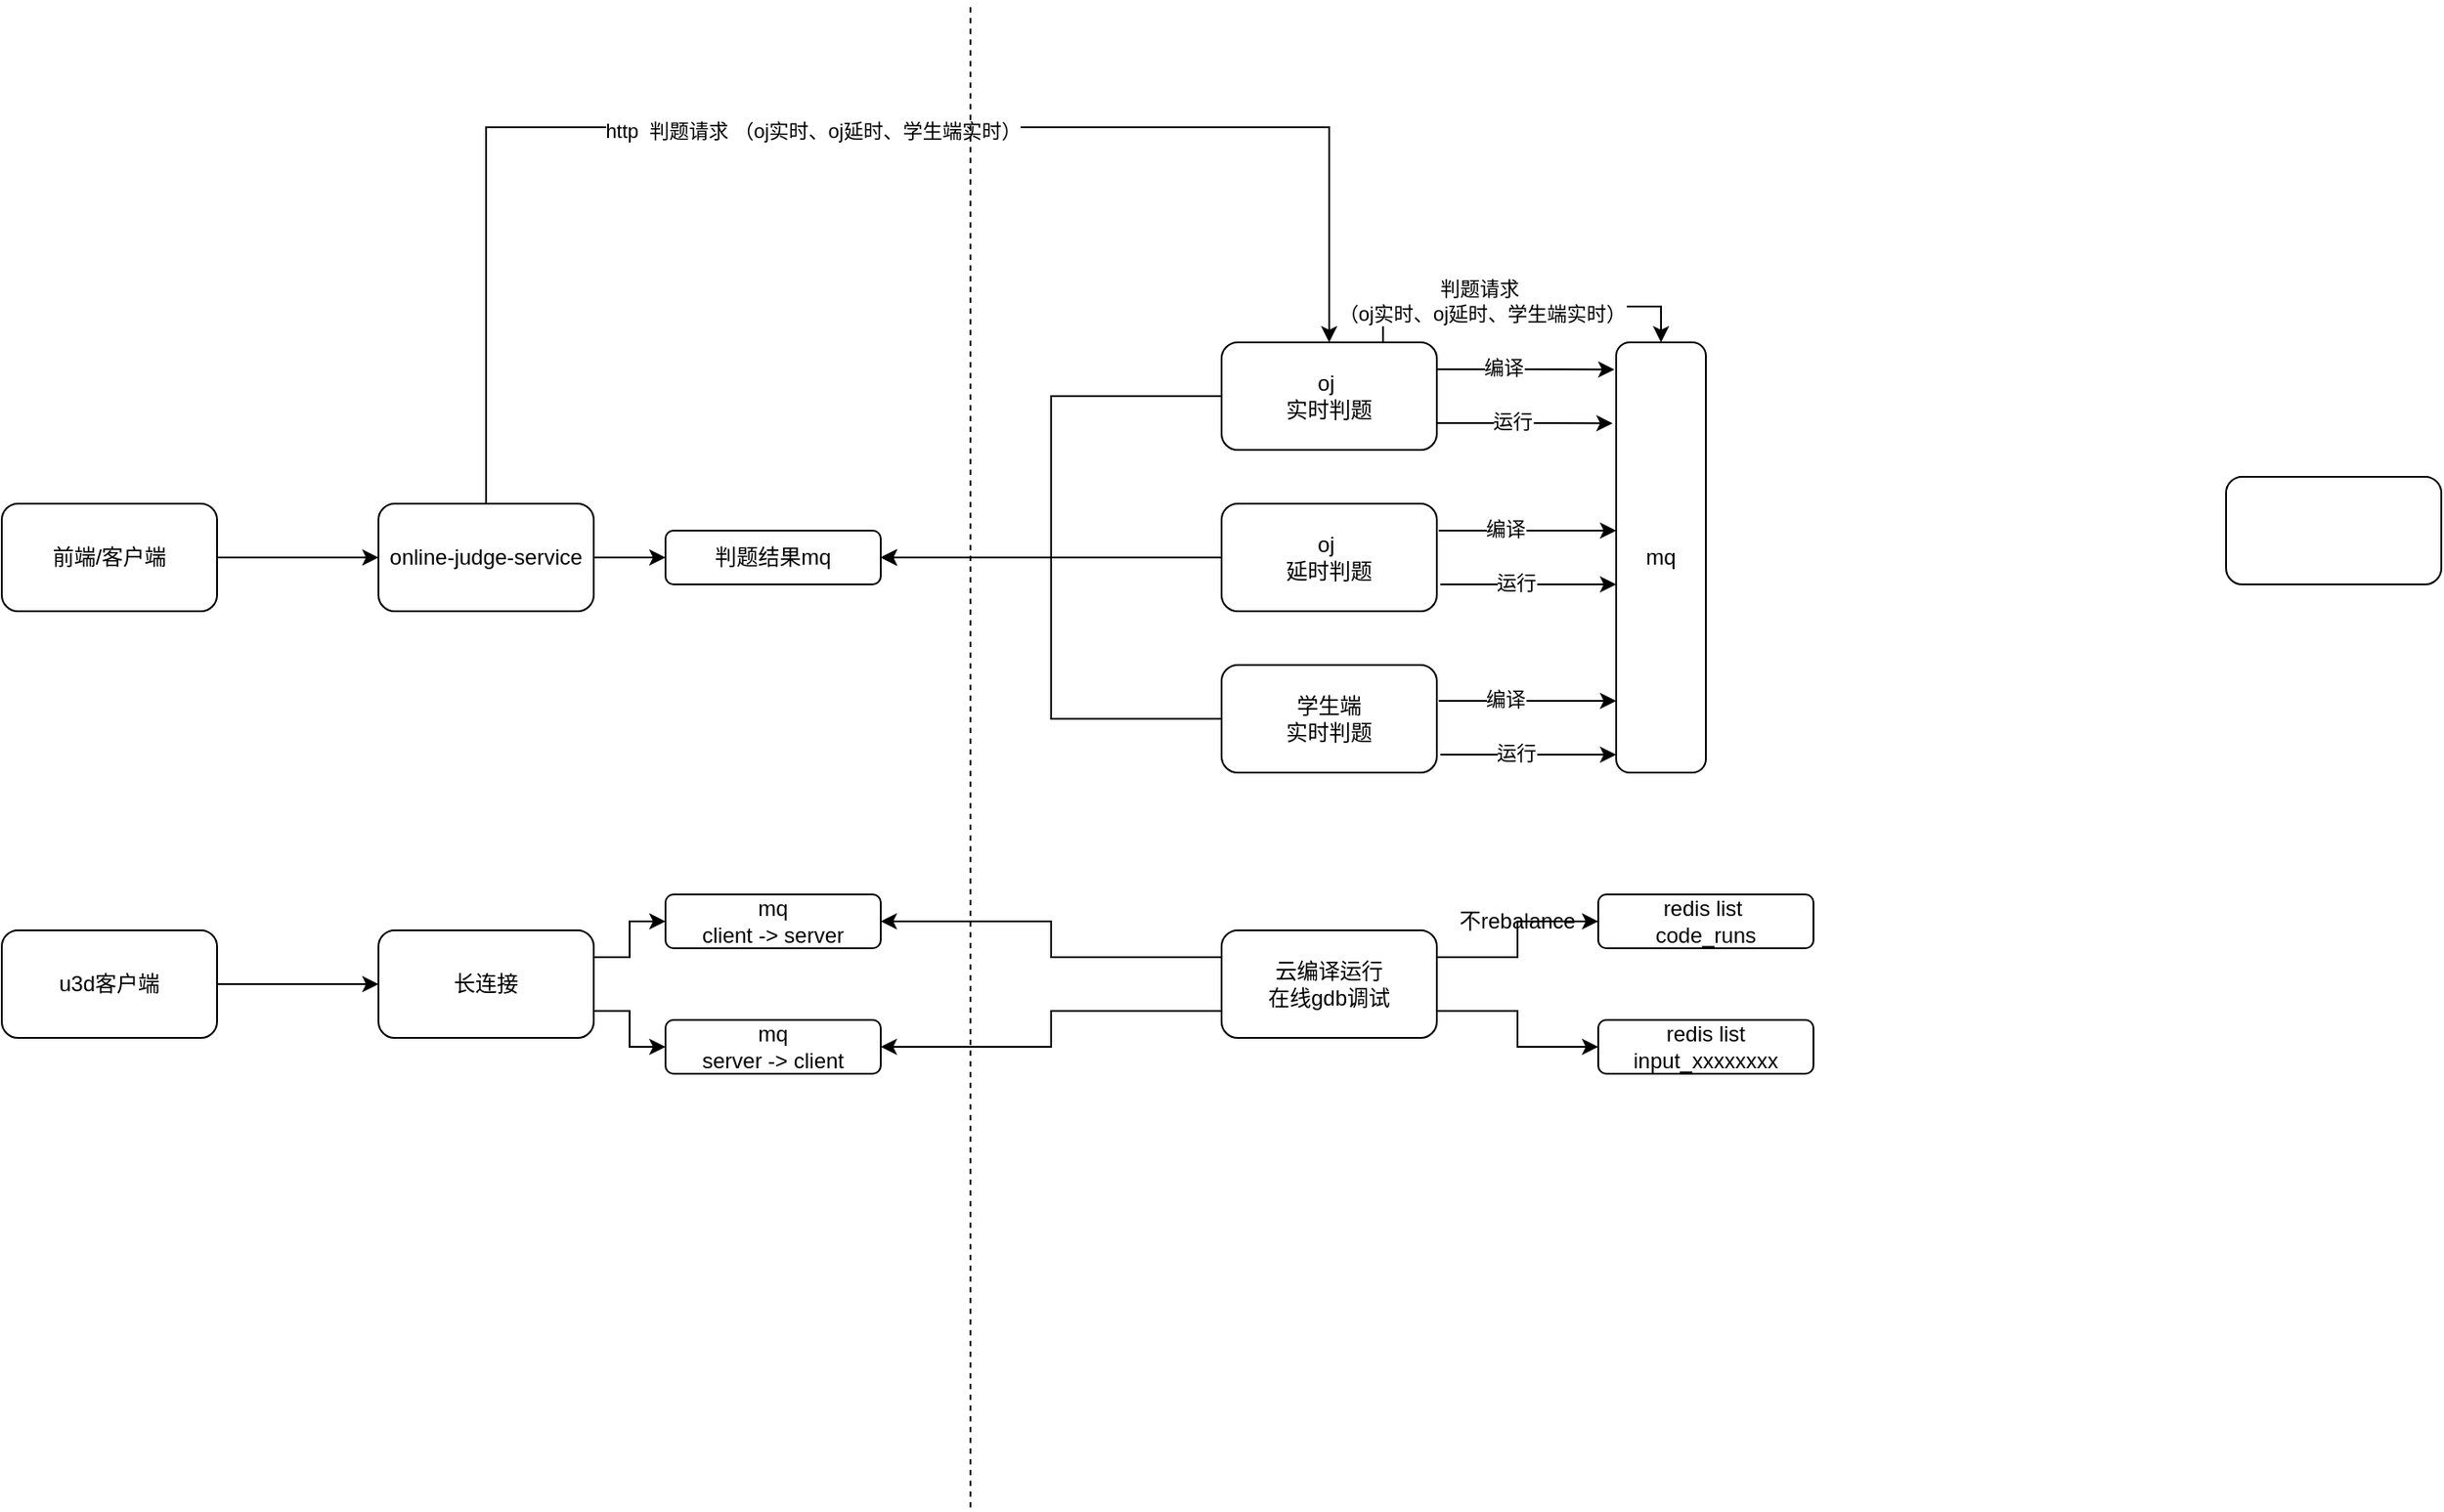 <mxfile version="27.2.0">
  <diagram name="第 1 页" id="bzNie4RG8URf55M5gRZ4">
    <mxGraphModel dx="2372" dy="836" grid="1" gridSize="10" guides="1" tooltips="1" connect="1" arrows="1" fold="1" page="1" pageScale="1" pageWidth="827" pageHeight="1169" math="0" shadow="0">
      <root>
        <mxCell id="0" />
        <mxCell id="1" parent="0" />
        <mxCell id="MFNcb43IMwzJ_zAJ6HgL-9" style="edgeStyle=orthogonalEdgeStyle;rounded=0;orthogonalLoop=1;jettySize=auto;html=1;exitX=0.5;exitY=0;exitDx=0;exitDy=0;entryX=0.5;entryY=0;entryDx=0;entryDy=0;" edge="1" parent="1" source="MFNcb43IMwzJ_zAJ6HgL-1" target="MFNcb43IMwzJ_zAJ6HgL-8">
          <mxGeometry relative="1" as="geometry">
            <Array as="points">
              <mxPoint x="130" y="70" />
              <mxPoint x="600" y="70" />
            </Array>
          </mxGeometry>
        </mxCell>
        <mxCell id="MFNcb43IMwzJ_zAJ6HgL-11" value="http&amp;nbsp; 判题请求 （oj实时、oj延时、学生端实时）" style="edgeLabel;html=1;align=center;verticalAlign=middle;resizable=0;points=[];" vertex="1" connectable="0" parent="MFNcb43IMwzJ_zAJ6HgL-9">
          <mxGeometry x="-0.021" y="-2" relative="1" as="geometry">
            <mxPoint as="offset" />
          </mxGeometry>
        </mxCell>
        <mxCell id="MFNcb43IMwzJ_zAJ6HgL-32" style="edgeStyle=orthogonalEdgeStyle;rounded=0;orthogonalLoop=1;jettySize=auto;html=1;exitX=1;exitY=0.5;exitDx=0;exitDy=0;entryX=0;entryY=0.5;entryDx=0;entryDy=0;" edge="1" parent="1" source="MFNcb43IMwzJ_zAJ6HgL-1" target="MFNcb43IMwzJ_zAJ6HgL-5">
          <mxGeometry relative="1" as="geometry" />
        </mxCell>
        <mxCell id="MFNcb43IMwzJ_zAJ6HgL-1" value="online-judge-service" style="rounded=1;whiteSpace=wrap;html=1;" vertex="1" parent="1">
          <mxGeometry x="70" y="280" width="120" height="60" as="geometry" />
        </mxCell>
        <mxCell id="MFNcb43IMwzJ_zAJ6HgL-33" style="edgeStyle=orthogonalEdgeStyle;rounded=0;orthogonalLoop=1;jettySize=auto;html=1;exitX=1;exitY=0.25;exitDx=0;exitDy=0;entryX=0;entryY=0.5;entryDx=0;entryDy=0;" edge="1" parent="1" source="MFNcb43IMwzJ_zAJ6HgL-2" target="MFNcb43IMwzJ_zAJ6HgL-12">
          <mxGeometry relative="1" as="geometry" />
        </mxCell>
        <mxCell id="MFNcb43IMwzJ_zAJ6HgL-34" style="edgeStyle=orthogonalEdgeStyle;rounded=0;orthogonalLoop=1;jettySize=auto;html=1;exitX=1;exitY=0.75;exitDx=0;exitDy=0;entryX=0;entryY=0.5;entryDx=0;entryDy=0;" edge="1" parent="1" source="MFNcb43IMwzJ_zAJ6HgL-2" target="MFNcb43IMwzJ_zAJ6HgL-6">
          <mxGeometry relative="1" as="geometry" />
        </mxCell>
        <mxCell id="MFNcb43IMwzJ_zAJ6HgL-2" value="长连接" style="rounded=1;whiteSpace=wrap;html=1;" vertex="1" parent="1">
          <mxGeometry x="70" y="518" width="120" height="60" as="geometry" />
        </mxCell>
        <mxCell id="MFNcb43IMwzJ_zAJ6HgL-3" value="" style="endArrow=none;dashed=1;html=1;rounded=0;" edge="1" parent="1">
          <mxGeometry width="50" height="50" relative="1" as="geometry">
            <mxPoint x="400" y="840" as="sourcePoint" />
            <mxPoint x="400" as="targetPoint" />
          </mxGeometry>
        </mxCell>
        <mxCell id="MFNcb43IMwzJ_zAJ6HgL-5" value="判题结果mq" style="rounded=1;whiteSpace=wrap;html=1;" vertex="1" parent="1">
          <mxGeometry x="230" y="295" width="120" height="30" as="geometry" />
        </mxCell>
        <mxCell id="MFNcb43IMwzJ_zAJ6HgL-6" value="&lt;div&gt;mq&lt;/div&gt;server -&amp;gt; client" style="rounded=1;whiteSpace=wrap;html=1;" vertex="1" parent="1">
          <mxGeometry x="230" y="568" width="120" height="30" as="geometry" />
        </mxCell>
        <mxCell id="MFNcb43IMwzJ_zAJ6HgL-28" style="edgeStyle=orthogonalEdgeStyle;rounded=0;orthogonalLoop=1;jettySize=auto;html=1;exitX=0;exitY=0.5;exitDx=0;exitDy=0;entryX=1;entryY=0.5;entryDx=0;entryDy=0;" edge="1" parent="1" source="MFNcb43IMwzJ_zAJ6HgL-8" target="MFNcb43IMwzJ_zAJ6HgL-5">
          <mxGeometry relative="1" as="geometry" />
        </mxCell>
        <mxCell id="MFNcb43IMwzJ_zAJ6HgL-36" style="edgeStyle=orthogonalEdgeStyle;rounded=0;orthogonalLoop=1;jettySize=auto;html=1;exitX=0.75;exitY=0;exitDx=0;exitDy=0;entryX=0.5;entryY=0;entryDx=0;entryDy=0;" edge="1" parent="1" source="MFNcb43IMwzJ_zAJ6HgL-8" target="MFNcb43IMwzJ_zAJ6HgL-15">
          <mxGeometry relative="1" as="geometry" />
        </mxCell>
        <mxCell id="MFNcb43IMwzJ_zAJ6HgL-38" value="判题请求&amp;nbsp;&lt;div&gt;（oj实时、oj延时、学生端实时）&lt;/div&gt;" style="edgeLabel;html=1;align=center;verticalAlign=middle;resizable=0;points=[];" vertex="1" connectable="0" parent="MFNcb43IMwzJ_zAJ6HgL-36">
          <mxGeometry x="-0.231" y="3" relative="1" as="geometry">
            <mxPoint as="offset" />
          </mxGeometry>
        </mxCell>
        <mxCell id="MFNcb43IMwzJ_zAJ6HgL-8" value="oj&amp;nbsp;&lt;div&gt;实时判题&lt;/div&gt;" style="rounded=1;whiteSpace=wrap;html=1;" vertex="1" parent="1">
          <mxGeometry x="540" y="190" width="120" height="60" as="geometry" />
        </mxCell>
        <mxCell id="MFNcb43IMwzJ_zAJ6HgL-12" value="&lt;div&gt;mq&lt;/div&gt;&lt;div&gt;&lt;span style=&quot;background-color: transparent; color: light-dark(rgb(0, 0, 0), rgb(255, 255, 255));&quot;&gt;client -&amp;gt; server&lt;/span&gt;&lt;/div&gt;" style="rounded=1;whiteSpace=wrap;html=1;" vertex="1" parent="1">
          <mxGeometry x="230" y="498" width="120" height="30" as="geometry" />
        </mxCell>
        <mxCell id="MFNcb43IMwzJ_zAJ6HgL-29" style="edgeStyle=orthogonalEdgeStyle;rounded=0;orthogonalLoop=1;jettySize=auto;html=1;exitX=0;exitY=0.5;exitDx=0;exitDy=0;" edge="1" parent="1" source="MFNcb43IMwzJ_zAJ6HgL-13">
          <mxGeometry relative="1" as="geometry">
            <mxPoint x="350" y="310" as="targetPoint" />
          </mxGeometry>
        </mxCell>
        <mxCell id="MFNcb43IMwzJ_zAJ6HgL-13" value="oj&amp;nbsp;&lt;div&gt;延时判题&lt;/div&gt;" style="rounded=1;whiteSpace=wrap;html=1;" vertex="1" parent="1">
          <mxGeometry x="540" y="280" width="120" height="60" as="geometry" />
        </mxCell>
        <mxCell id="MFNcb43IMwzJ_zAJ6HgL-30" style="edgeStyle=orthogonalEdgeStyle;rounded=0;orthogonalLoop=1;jettySize=auto;html=1;exitX=0;exitY=0.5;exitDx=0;exitDy=0;entryX=1;entryY=0.5;entryDx=0;entryDy=0;" edge="1" parent="1" source="MFNcb43IMwzJ_zAJ6HgL-14" target="MFNcb43IMwzJ_zAJ6HgL-5">
          <mxGeometry relative="1" as="geometry" />
        </mxCell>
        <mxCell id="MFNcb43IMwzJ_zAJ6HgL-14" value="&lt;span style=&quot;background-color: transparent; color: light-dark(rgb(0, 0, 0), rgb(255, 255, 255));&quot;&gt;学生端&lt;/span&gt;&lt;div&gt;实时判题&lt;/div&gt;" style="rounded=1;whiteSpace=wrap;html=1;" vertex="1" parent="1">
          <mxGeometry x="540" y="370" width="120" height="60" as="geometry" />
        </mxCell>
        <mxCell id="MFNcb43IMwzJ_zAJ6HgL-15" value="mq" style="rounded=1;whiteSpace=wrap;html=1;" vertex="1" parent="1">
          <mxGeometry x="760" y="190" width="50" height="240" as="geometry" />
        </mxCell>
        <mxCell id="MFNcb43IMwzJ_zAJ6HgL-16" style="edgeStyle=orthogonalEdgeStyle;rounded=0;orthogonalLoop=1;jettySize=auto;html=1;exitX=1;exitY=0.25;exitDx=0;exitDy=0;entryX=-0.02;entryY=0.063;entryDx=0;entryDy=0;entryPerimeter=0;" edge="1" parent="1" source="MFNcb43IMwzJ_zAJ6HgL-8" target="MFNcb43IMwzJ_zAJ6HgL-15">
          <mxGeometry relative="1" as="geometry" />
        </mxCell>
        <mxCell id="MFNcb43IMwzJ_zAJ6HgL-17" value="编译" style="edgeLabel;html=1;align=center;verticalAlign=middle;resizable=0;points=[];" vertex="1" connectable="0" parent="MFNcb43IMwzJ_zAJ6HgL-16">
          <mxGeometry x="-0.253" y="1" relative="1" as="geometry">
            <mxPoint as="offset" />
          </mxGeometry>
        </mxCell>
        <mxCell id="MFNcb43IMwzJ_zAJ6HgL-18" style="edgeStyle=orthogonalEdgeStyle;rounded=0;orthogonalLoop=1;jettySize=auto;html=1;exitX=1;exitY=0.75;exitDx=0;exitDy=0;entryX=-0.04;entryY=0.188;entryDx=0;entryDy=0;entryPerimeter=0;" edge="1" parent="1" source="MFNcb43IMwzJ_zAJ6HgL-8" target="MFNcb43IMwzJ_zAJ6HgL-15">
          <mxGeometry relative="1" as="geometry" />
        </mxCell>
        <mxCell id="MFNcb43IMwzJ_zAJ6HgL-19" value="运行" style="edgeLabel;html=1;align=center;verticalAlign=middle;resizable=0;points=[];" vertex="1" connectable="0" parent="MFNcb43IMwzJ_zAJ6HgL-18">
          <mxGeometry x="-0.164" y="1" relative="1" as="geometry">
            <mxPoint x="1" as="offset" />
          </mxGeometry>
        </mxCell>
        <mxCell id="MFNcb43IMwzJ_zAJ6HgL-20" style="edgeStyle=orthogonalEdgeStyle;rounded=0;orthogonalLoop=1;jettySize=auto;html=1;exitX=1;exitY=0.25;exitDx=0;exitDy=0;entryX=-0.02;entryY=0.063;entryDx=0;entryDy=0;entryPerimeter=0;" edge="1" parent="1">
          <mxGeometry relative="1" as="geometry">
            <mxPoint x="661" y="295" as="sourcePoint" />
            <mxPoint x="760" y="295" as="targetPoint" />
          </mxGeometry>
        </mxCell>
        <mxCell id="MFNcb43IMwzJ_zAJ6HgL-21" value="编译" style="edgeLabel;html=1;align=center;verticalAlign=middle;resizable=0;points=[];" vertex="1" connectable="0" parent="MFNcb43IMwzJ_zAJ6HgL-20">
          <mxGeometry x="-0.253" y="1" relative="1" as="geometry">
            <mxPoint as="offset" />
          </mxGeometry>
        </mxCell>
        <mxCell id="MFNcb43IMwzJ_zAJ6HgL-22" style="edgeStyle=orthogonalEdgeStyle;rounded=0;orthogonalLoop=1;jettySize=auto;html=1;exitX=1;exitY=0.25;exitDx=0;exitDy=0;entryX=-0.02;entryY=0.063;entryDx=0;entryDy=0;entryPerimeter=0;" edge="1" parent="1">
          <mxGeometry relative="1" as="geometry">
            <mxPoint x="661" y="390" as="sourcePoint" />
            <mxPoint x="760" y="390" as="targetPoint" />
          </mxGeometry>
        </mxCell>
        <mxCell id="MFNcb43IMwzJ_zAJ6HgL-23" value="编译" style="edgeLabel;html=1;align=center;verticalAlign=middle;resizable=0;points=[];" vertex="1" connectable="0" parent="MFNcb43IMwzJ_zAJ6HgL-22">
          <mxGeometry x="-0.253" y="1" relative="1" as="geometry">
            <mxPoint as="offset" />
          </mxGeometry>
        </mxCell>
        <mxCell id="MFNcb43IMwzJ_zAJ6HgL-24" style="edgeStyle=orthogonalEdgeStyle;rounded=0;orthogonalLoop=1;jettySize=auto;html=1;exitX=1;exitY=0.75;exitDx=0;exitDy=0;entryX=-0.04;entryY=0.188;entryDx=0;entryDy=0;entryPerimeter=0;" edge="1" parent="1">
          <mxGeometry relative="1" as="geometry">
            <mxPoint x="662" y="325" as="sourcePoint" />
            <mxPoint x="760" y="325" as="targetPoint" />
          </mxGeometry>
        </mxCell>
        <mxCell id="MFNcb43IMwzJ_zAJ6HgL-25" value="运行" style="edgeLabel;html=1;align=center;verticalAlign=middle;resizable=0;points=[];" vertex="1" connectable="0" parent="MFNcb43IMwzJ_zAJ6HgL-24">
          <mxGeometry x="-0.164" y="1" relative="1" as="geometry">
            <mxPoint x="1" as="offset" />
          </mxGeometry>
        </mxCell>
        <mxCell id="MFNcb43IMwzJ_zAJ6HgL-26" style="edgeStyle=orthogonalEdgeStyle;rounded=0;orthogonalLoop=1;jettySize=auto;html=1;exitX=1;exitY=0.75;exitDx=0;exitDy=0;entryX=-0.04;entryY=0.188;entryDx=0;entryDy=0;entryPerimeter=0;" edge="1" parent="1">
          <mxGeometry relative="1" as="geometry">
            <mxPoint x="662" y="420" as="sourcePoint" />
            <mxPoint x="760" y="420" as="targetPoint" />
          </mxGeometry>
        </mxCell>
        <mxCell id="MFNcb43IMwzJ_zAJ6HgL-27" value="运行" style="edgeLabel;html=1;align=center;verticalAlign=middle;resizable=0;points=[];" vertex="1" connectable="0" parent="MFNcb43IMwzJ_zAJ6HgL-26">
          <mxGeometry x="-0.164" y="1" relative="1" as="geometry">
            <mxPoint x="1" as="offset" />
          </mxGeometry>
        </mxCell>
        <mxCell id="MFNcb43IMwzJ_zAJ6HgL-50" style="edgeStyle=orthogonalEdgeStyle;rounded=0;orthogonalLoop=1;jettySize=auto;html=1;exitX=1;exitY=0.5;exitDx=0;exitDy=0;entryX=0;entryY=0.5;entryDx=0;entryDy=0;" edge="1" parent="1" source="MFNcb43IMwzJ_zAJ6HgL-31" target="MFNcb43IMwzJ_zAJ6HgL-1">
          <mxGeometry relative="1" as="geometry" />
        </mxCell>
        <mxCell id="MFNcb43IMwzJ_zAJ6HgL-31" value="前端/客户端" style="rounded=1;whiteSpace=wrap;html=1;" vertex="1" parent="1">
          <mxGeometry x="-140" y="280" width="120" height="60" as="geometry" />
        </mxCell>
        <mxCell id="MFNcb43IMwzJ_zAJ6HgL-35" value="" style="rounded=1;whiteSpace=wrap;html=1;" vertex="1" parent="1">
          <mxGeometry x="1100" y="265" width="120" height="60" as="geometry" />
        </mxCell>
        <mxCell id="MFNcb43IMwzJ_zAJ6HgL-43" style="edgeStyle=orthogonalEdgeStyle;rounded=0;orthogonalLoop=1;jettySize=auto;html=1;exitX=1;exitY=0.25;exitDx=0;exitDy=0;entryX=0;entryY=0.5;entryDx=0;entryDy=0;" edge="1" parent="1" source="MFNcb43IMwzJ_zAJ6HgL-39" target="MFNcb43IMwzJ_zAJ6HgL-41">
          <mxGeometry relative="1" as="geometry" />
        </mxCell>
        <mxCell id="MFNcb43IMwzJ_zAJ6HgL-44" style="edgeStyle=orthogonalEdgeStyle;rounded=0;orthogonalLoop=1;jettySize=auto;html=1;exitX=1;exitY=0.75;exitDx=0;exitDy=0;entryX=0;entryY=0.5;entryDx=0;entryDy=0;" edge="1" parent="1" source="MFNcb43IMwzJ_zAJ6HgL-39" target="MFNcb43IMwzJ_zAJ6HgL-42">
          <mxGeometry relative="1" as="geometry" />
        </mxCell>
        <mxCell id="MFNcb43IMwzJ_zAJ6HgL-47" style="edgeStyle=orthogonalEdgeStyle;rounded=0;orthogonalLoop=1;jettySize=auto;html=1;exitX=0;exitY=0.25;exitDx=0;exitDy=0;entryX=1;entryY=0.5;entryDx=0;entryDy=0;" edge="1" parent="1" source="MFNcb43IMwzJ_zAJ6HgL-39" target="MFNcb43IMwzJ_zAJ6HgL-12">
          <mxGeometry relative="1" as="geometry" />
        </mxCell>
        <mxCell id="MFNcb43IMwzJ_zAJ6HgL-48" style="edgeStyle=orthogonalEdgeStyle;rounded=0;orthogonalLoop=1;jettySize=auto;html=1;exitX=0;exitY=0.75;exitDx=0;exitDy=0;entryX=1;entryY=0.5;entryDx=0;entryDy=0;" edge="1" parent="1" source="MFNcb43IMwzJ_zAJ6HgL-39" target="MFNcb43IMwzJ_zAJ6HgL-6">
          <mxGeometry relative="1" as="geometry" />
        </mxCell>
        <mxCell id="MFNcb43IMwzJ_zAJ6HgL-39" value="云编译运行&lt;br&gt;&lt;div&gt;在线gdb调试&lt;/div&gt;" style="rounded=1;whiteSpace=wrap;html=1;" vertex="1" parent="1">
          <mxGeometry x="540" y="518" width="120" height="60" as="geometry" />
        </mxCell>
        <mxCell id="MFNcb43IMwzJ_zAJ6HgL-41" value="redis&amp;nbsp;&lt;span style=&quot;background-color: transparent; color: light-dark(rgb(0, 0, 0), rgb(255, 255, 255));&quot;&gt;list&amp;nbsp;&lt;/span&gt;&lt;div&gt;&lt;span style=&quot;background-color: transparent; color: light-dark(rgb(0, 0, 0), rgb(255, 255, 255));&quot;&gt;code_runs&lt;/span&gt;&lt;/div&gt;" style="rounded=1;whiteSpace=wrap;html=1;" vertex="1" parent="1">
          <mxGeometry x="750" y="498" width="120" height="30" as="geometry" />
        </mxCell>
        <mxCell id="MFNcb43IMwzJ_zAJ6HgL-42" value="redis&amp;nbsp;&lt;span style=&quot;background-color: transparent; color: light-dark(rgb(0, 0, 0), rgb(255, 255, 255));&quot;&gt;list&lt;/span&gt;&lt;div&gt;&lt;span style=&quot;background-color: transparent; color: light-dark(rgb(0, 0, 0), rgb(255, 255, 255));&quot;&gt;input_xxxxxxxx&lt;/span&gt;&lt;/div&gt;" style="rounded=1;whiteSpace=wrap;html=1;" vertex="1" parent="1">
          <mxGeometry x="750" y="568" width="120" height="30" as="geometry" />
        </mxCell>
        <mxCell id="MFNcb43IMwzJ_zAJ6HgL-46" value="不rebalance" style="text;html=1;align=center;verticalAlign=middle;whiteSpace=wrap;rounded=0;" vertex="1" parent="1">
          <mxGeometry x="670" y="498" width="70" height="30" as="geometry" />
        </mxCell>
        <mxCell id="MFNcb43IMwzJ_zAJ6HgL-51" style="edgeStyle=orthogonalEdgeStyle;rounded=0;orthogonalLoop=1;jettySize=auto;html=1;exitX=1;exitY=0.5;exitDx=0;exitDy=0;entryX=0;entryY=0.5;entryDx=0;entryDy=0;" edge="1" parent="1" source="MFNcb43IMwzJ_zAJ6HgL-49" target="MFNcb43IMwzJ_zAJ6HgL-2">
          <mxGeometry relative="1" as="geometry" />
        </mxCell>
        <mxCell id="MFNcb43IMwzJ_zAJ6HgL-49" value="u3d客户端" style="rounded=1;whiteSpace=wrap;html=1;" vertex="1" parent="1">
          <mxGeometry x="-140" y="518" width="120" height="60" as="geometry" />
        </mxCell>
      </root>
    </mxGraphModel>
  </diagram>
</mxfile>
